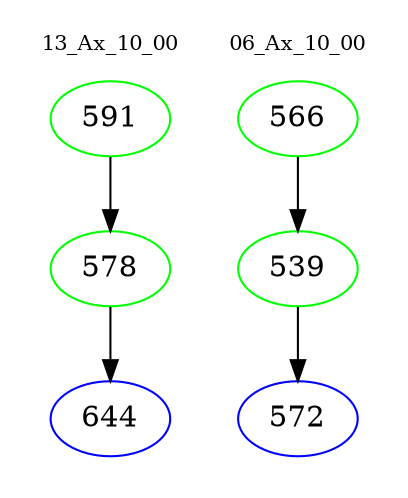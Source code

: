 digraph{
subgraph cluster_0 {
color = white
label = "13_Ax_10_00";
fontsize=10;
T0_591 [label="591", color="green"]
T0_591 -> T0_578 [color="black"]
T0_578 [label="578", color="green"]
T0_578 -> T0_644 [color="black"]
T0_644 [label="644", color="blue"]
}
subgraph cluster_1 {
color = white
label = "06_Ax_10_00";
fontsize=10;
T1_566 [label="566", color="green"]
T1_566 -> T1_539 [color="black"]
T1_539 [label="539", color="green"]
T1_539 -> T1_572 [color="black"]
T1_572 [label="572", color="blue"]
}
}
